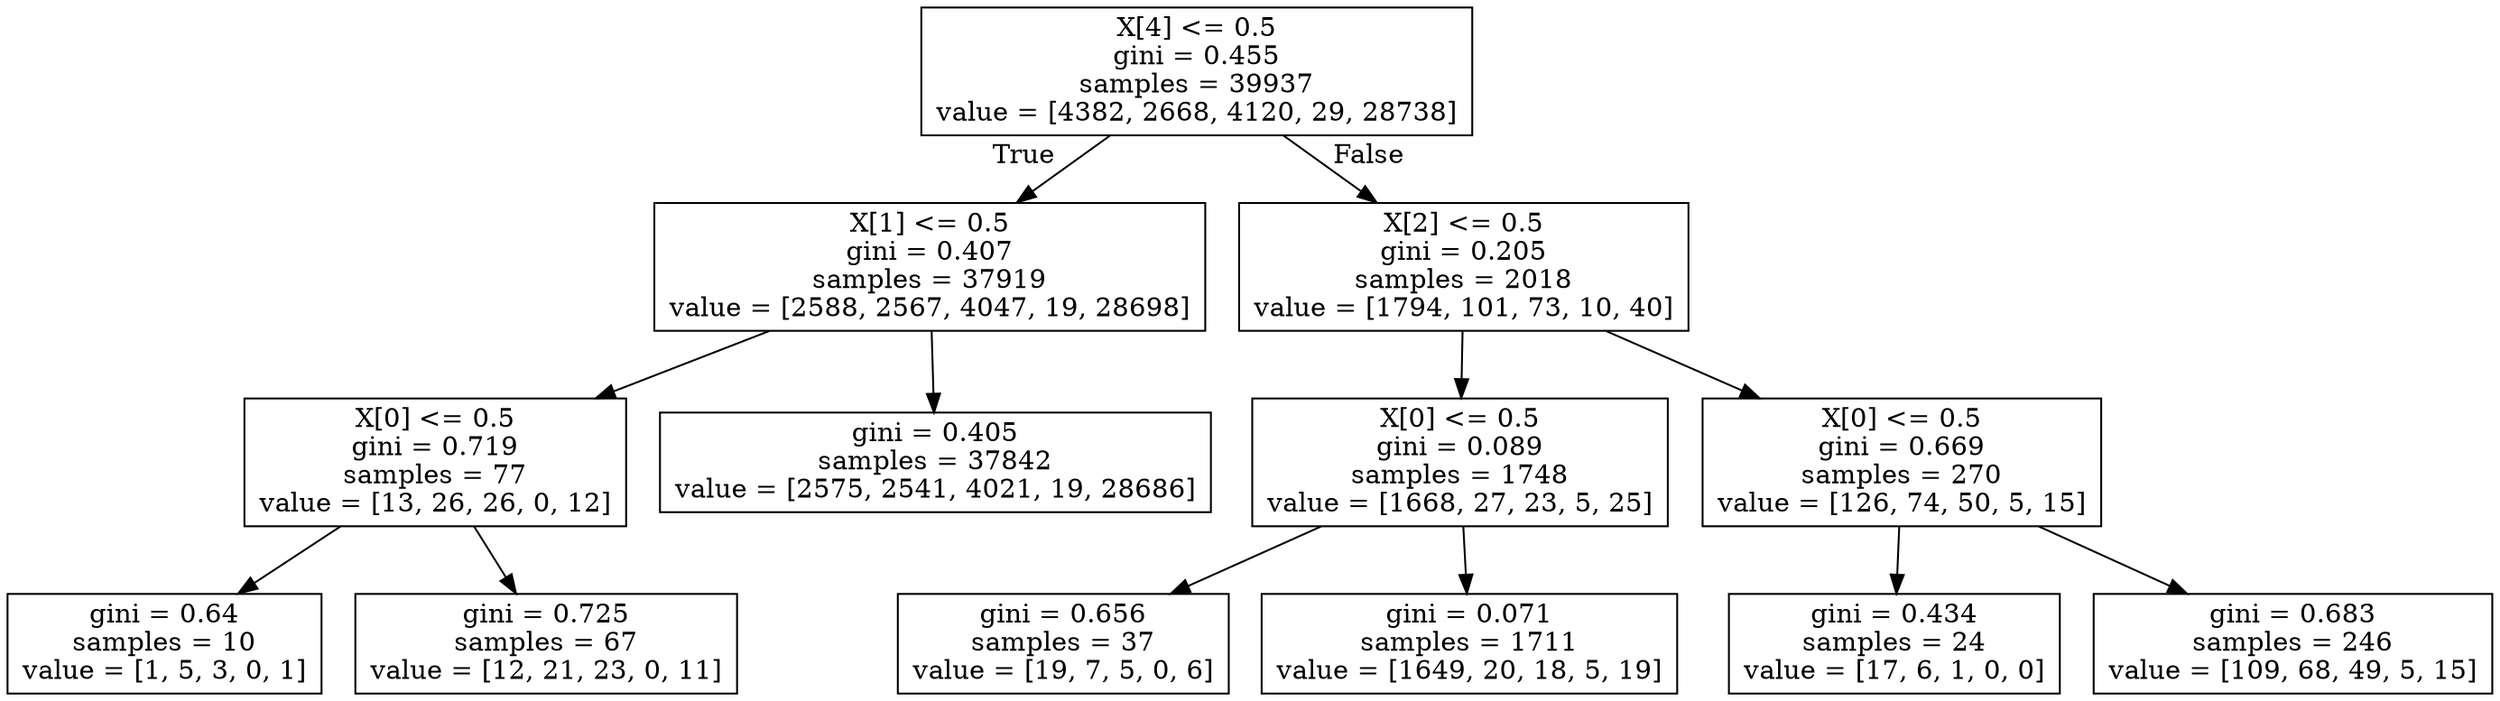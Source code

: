 digraph Tree {
node [shape=box] ;
0 [label="X[4] <= 0.5\ngini = 0.455\nsamples = 39937\nvalue = [4382, 2668, 4120, 29, 28738]"] ;
1 [label="X[1] <= 0.5\ngini = 0.407\nsamples = 37919\nvalue = [2588, 2567, 4047, 19, 28698]"] ;
0 -> 1 [labeldistance=2.5, labelangle=45, headlabel="True"] ;
2 [label="X[0] <= 0.5\ngini = 0.719\nsamples = 77\nvalue = [13, 26, 26, 0, 12]"] ;
1 -> 2 ;
3 [label="gini = 0.64\nsamples = 10\nvalue = [1, 5, 3, 0, 1]"] ;
2 -> 3 ;
4 [label="gini = 0.725\nsamples = 67\nvalue = [12, 21, 23, 0, 11]"] ;
2 -> 4 ;
5 [label="gini = 0.405\nsamples = 37842\nvalue = [2575, 2541, 4021, 19, 28686]"] ;
1 -> 5 ;
6 [label="X[2] <= 0.5\ngini = 0.205\nsamples = 2018\nvalue = [1794, 101, 73, 10, 40]"] ;
0 -> 6 [labeldistance=2.5, labelangle=-45, headlabel="False"] ;
7 [label="X[0] <= 0.5\ngini = 0.089\nsamples = 1748\nvalue = [1668, 27, 23, 5, 25]"] ;
6 -> 7 ;
8 [label="gini = 0.656\nsamples = 37\nvalue = [19, 7, 5, 0, 6]"] ;
7 -> 8 ;
9 [label="gini = 0.071\nsamples = 1711\nvalue = [1649, 20, 18, 5, 19]"] ;
7 -> 9 ;
10 [label="X[0] <= 0.5\ngini = 0.669\nsamples = 270\nvalue = [126, 74, 50, 5, 15]"] ;
6 -> 10 ;
11 [label="gini = 0.434\nsamples = 24\nvalue = [17, 6, 1, 0, 0]"] ;
10 -> 11 ;
12 [label="gini = 0.683\nsamples = 246\nvalue = [109, 68, 49, 5, 15]"] ;
10 -> 12 ;
}